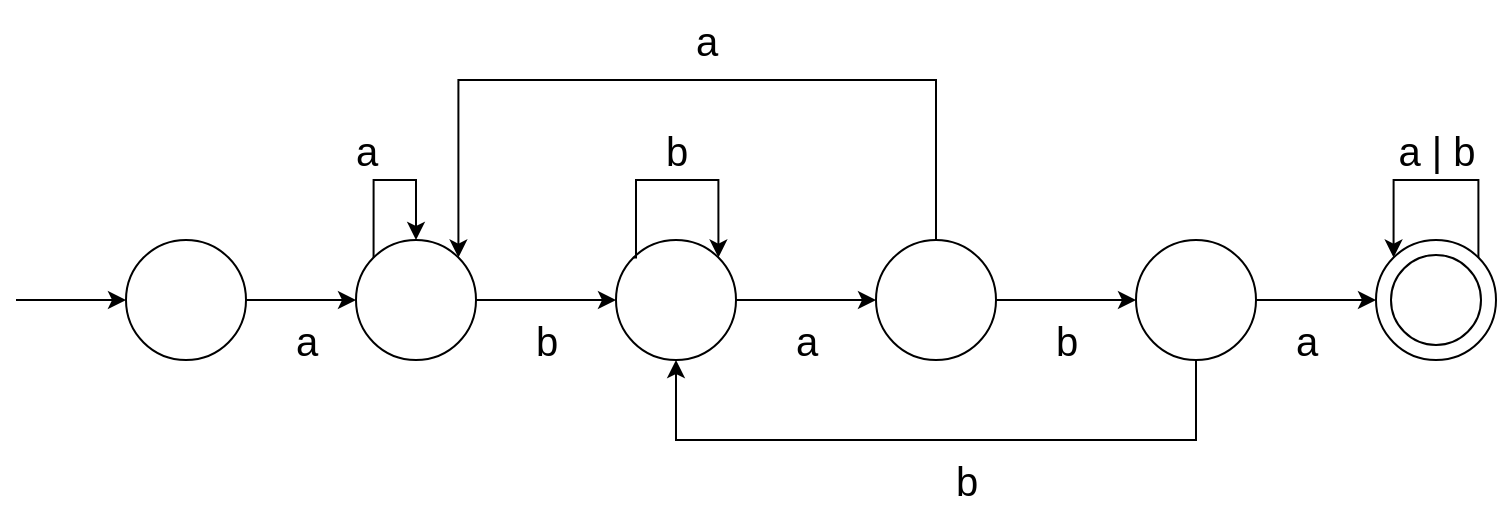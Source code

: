 <mxfile version="20.6.2" type="device" pages="4"><diagram id="Nda4DDpyQeUgGdMabcd2" name="Page-1"><mxGraphModel dx="1422" dy="868" grid="1" gridSize="10" guides="1" tooltips="1" connect="1" arrows="1" fold="1" page="1" pageScale="1" pageWidth="850" pageHeight="1100" math="0" shadow="0"><root><mxCell id="0"/><mxCell id="1" parent="0"/><mxCell id="hbj4_mj2Ig3EaHPRWXAQ-1" style="edgeStyle=orthogonalEdgeStyle;rounded=0;orthogonalLoop=1;jettySize=auto;html=1;startArrow=classic;startFill=1;endArrow=none;endFill=0;fontSize=20;" edge="1" parent="1" source="hbj4_mj2Ig3EaHPRWXAQ-2"><mxGeometry relative="1" as="geometry"><mxPoint x="90" y="460" as="targetPoint"/></mxGeometry></mxCell><mxCell id="hbj4_mj2Ig3EaHPRWXAQ-2" value="" style="ellipse;whiteSpace=wrap;html=1;aspect=fixed;fontSize=20;" vertex="1" parent="1"><mxGeometry x="145" y="430" width="60" height="60" as="geometry"/></mxCell><mxCell id="hbj4_mj2Ig3EaHPRWXAQ-3" style="edgeStyle=orthogonalEdgeStyle;rounded=0;orthogonalLoop=1;jettySize=auto;html=1;entryX=1;entryY=0.5;entryDx=0;entryDy=0;startArrow=classic;startFill=1;endArrow=none;endFill=0;fontSize=20;" edge="1" parent="1" source="hbj4_mj2Ig3EaHPRWXAQ-5" target="hbj4_mj2Ig3EaHPRWXAQ-2"><mxGeometry relative="1" as="geometry"/></mxCell><mxCell id="hbj4_mj2Ig3EaHPRWXAQ-4" style="edgeStyle=orthogonalEdgeStyle;rounded=0;orthogonalLoop=1;jettySize=auto;html=1;entryX=0.5;entryY=1;entryDx=0;entryDy=0;startArrow=classic;startFill=1;endArrow=none;endFill=0;exitX=1;exitY=0;exitDx=0;exitDy=0;fontSize=20;" edge="1" parent="1" source="hbj4_mj2Ig3EaHPRWXAQ-5" target="hbj4_mj2Ig3EaHPRWXAQ-10"><mxGeometry relative="1" as="geometry"><Array as="points"><mxPoint x="311" y="350"/><mxPoint x="550" y="350"/></Array></mxGeometry></mxCell><mxCell id="hbj4_mj2Ig3EaHPRWXAQ-5" value="" style="ellipse;whiteSpace=wrap;html=1;aspect=fixed;fontSize=20;" vertex="1" parent="1"><mxGeometry x="260" y="430" width="60" height="60" as="geometry"/></mxCell><mxCell id="hbj4_mj2Ig3EaHPRWXAQ-6" style="edgeStyle=orthogonalEdgeStyle;rounded=0;orthogonalLoop=1;jettySize=auto;html=1;entryX=1;entryY=0.5;entryDx=0;entryDy=0;startArrow=classic;startFill=1;endArrow=none;endFill=0;fontSize=20;" edge="1" parent="1" source="hbj4_mj2Ig3EaHPRWXAQ-8" target="hbj4_mj2Ig3EaHPRWXAQ-5"><mxGeometry relative="1" as="geometry"/></mxCell><mxCell id="hbj4_mj2Ig3EaHPRWXAQ-7" style="edgeStyle=orthogonalEdgeStyle;rounded=0;orthogonalLoop=1;jettySize=auto;html=1;entryX=0.5;entryY=0;entryDx=0;entryDy=0;startArrow=classic;startFill=1;endArrow=none;endFill=0;exitX=0.5;exitY=1;exitDx=0;exitDy=0;fontSize=20;" edge="1" parent="1" source="hbj4_mj2Ig3EaHPRWXAQ-8" target="hbj4_mj2Ig3EaHPRWXAQ-12"><mxGeometry relative="1" as="geometry"><Array as="points"><mxPoint x="420" y="530"/><mxPoint x="680" y="530"/></Array></mxGeometry></mxCell><mxCell id="hbj4_mj2Ig3EaHPRWXAQ-8" value="" style="ellipse;whiteSpace=wrap;html=1;aspect=fixed;fontSize=20;" vertex="1" parent="1"><mxGeometry x="390" y="430" width="60" height="60" as="geometry"/></mxCell><mxCell id="hbj4_mj2Ig3EaHPRWXAQ-9" style="edgeStyle=orthogonalEdgeStyle;rounded=0;orthogonalLoop=1;jettySize=auto;html=1;entryX=1;entryY=0.5;entryDx=0;entryDy=0;startArrow=classic;startFill=1;endArrow=none;endFill=0;fontSize=20;" edge="1" parent="1" source="hbj4_mj2Ig3EaHPRWXAQ-10" target="hbj4_mj2Ig3EaHPRWXAQ-8"><mxGeometry relative="1" as="geometry"/></mxCell><mxCell id="hbj4_mj2Ig3EaHPRWXAQ-10" value="" style="ellipse;whiteSpace=wrap;html=1;aspect=fixed;fontSize=20;" vertex="1" parent="1"><mxGeometry x="520" y="430" width="60" height="60" as="geometry"/></mxCell><mxCell id="hbj4_mj2Ig3EaHPRWXAQ-11" style="edgeStyle=orthogonalEdgeStyle;rounded=0;orthogonalLoop=1;jettySize=auto;html=1;entryX=1;entryY=0.5;entryDx=0;entryDy=0;startArrow=classic;startFill=1;endArrow=none;endFill=0;fontSize=20;" edge="1" parent="1" source="hbj4_mj2Ig3EaHPRWXAQ-12" target="hbj4_mj2Ig3EaHPRWXAQ-10"><mxGeometry relative="1" as="geometry"/></mxCell><mxCell id="hbj4_mj2Ig3EaHPRWXAQ-12" value="" style="ellipse;whiteSpace=wrap;html=1;aspect=fixed;fontSize=20;" vertex="1" parent="1"><mxGeometry x="650" y="430" width="60" height="60" as="geometry"/></mxCell><mxCell id="hbj4_mj2Ig3EaHPRWXAQ-13" style="edgeStyle=orthogonalEdgeStyle;rounded=0;orthogonalLoop=1;jettySize=auto;html=1;entryX=1;entryY=0.5;entryDx=0;entryDy=0;startArrow=classic;startFill=1;endArrow=none;endFill=0;fontSize=20;" edge="1" parent="1" source="hbj4_mj2Ig3EaHPRWXAQ-14" target="hbj4_mj2Ig3EaHPRWXAQ-12"><mxGeometry relative="1" as="geometry"/></mxCell><mxCell id="hbj4_mj2Ig3EaHPRWXAQ-14" value="" style="ellipse;whiteSpace=wrap;html=1;aspect=fixed;fontSize=20;" vertex="1" parent="1"><mxGeometry x="770" y="430" width="60" height="60" as="geometry"/></mxCell><mxCell id="hbj4_mj2Ig3EaHPRWXAQ-15" style="edgeStyle=orthogonalEdgeStyle;rounded=0;orthogonalLoop=1;jettySize=auto;html=1;entryX=1;entryY=0;entryDx=0;entryDy=0;startArrow=classic;startFill=1;endArrow=none;endFill=0;exitX=0;exitY=0;exitDx=0;exitDy=0;fontSize=20;" edge="1" parent="1" source="hbj4_mj2Ig3EaHPRWXAQ-14" target="hbj4_mj2Ig3EaHPRWXAQ-14"><mxGeometry relative="1" as="geometry"><Array as="points"><mxPoint x="789" y="400"/><mxPoint x="831" y="400"/></Array></mxGeometry></mxCell><mxCell id="hbj4_mj2Ig3EaHPRWXAQ-16" value="a" style="text;html=1;align=center;verticalAlign=middle;resizable=0;points=[];autosize=1;strokeColor=none;fillColor=none;fontSize=20;" vertex="1" parent="1"><mxGeometry x="220" y="460" width="30" height="40" as="geometry"/></mxCell><mxCell id="hbj4_mj2Ig3EaHPRWXAQ-17" value="b" style="text;html=1;align=center;verticalAlign=middle;resizable=0;points=[];autosize=1;strokeColor=none;fillColor=none;fontSize=20;" vertex="1" parent="1"><mxGeometry x="340" y="460" width="30" height="40" as="geometry"/></mxCell><mxCell id="hbj4_mj2Ig3EaHPRWXAQ-18" value="a" style="text;html=1;align=center;verticalAlign=middle;resizable=0;points=[];autosize=1;strokeColor=none;fillColor=none;fontSize=20;" vertex="1" parent="1"><mxGeometry x="470" y="460" width="30" height="40" as="geometry"/></mxCell><mxCell id="hbj4_mj2Ig3EaHPRWXAQ-19" value="b" style="text;html=1;align=center;verticalAlign=middle;resizable=0;points=[];autosize=1;strokeColor=none;fillColor=none;fontSize=20;" vertex="1" parent="1"><mxGeometry x="600" y="460" width="30" height="40" as="geometry"/></mxCell><mxCell id="hbj4_mj2Ig3EaHPRWXAQ-20" value="a" style="text;html=1;align=center;verticalAlign=middle;resizable=0;points=[];autosize=1;strokeColor=none;fillColor=none;fontSize=20;" vertex="1" parent="1"><mxGeometry x="720" y="460" width="30" height="40" as="geometry"/></mxCell><mxCell id="hbj4_mj2Ig3EaHPRWXAQ-21" value="a | b" style="text;html=1;align=center;verticalAlign=middle;resizable=0;points=[];autosize=1;strokeColor=none;fillColor=none;fontSize=20;" vertex="1" parent="1"><mxGeometry x="770" y="365" width="60" height="40" as="geometry"/></mxCell><mxCell id="hbj4_mj2Ig3EaHPRWXAQ-22" style="edgeStyle=orthogonalEdgeStyle;rounded=0;orthogonalLoop=1;jettySize=auto;html=1;exitX=0.5;exitY=0;exitDx=0;exitDy=0;entryX=0;entryY=0;entryDx=0;entryDy=0;startArrow=classic;startFill=1;endArrow=none;endFill=0;fontSize=20;" edge="1" parent="1" source="hbj4_mj2Ig3EaHPRWXAQ-5" target="hbj4_mj2Ig3EaHPRWXAQ-5"><mxGeometry relative="1" as="geometry"><Array as="points"><mxPoint x="290" y="400"/><mxPoint x="269" y="400"/></Array></mxGeometry></mxCell><mxCell id="hbj4_mj2Ig3EaHPRWXAQ-23" value="a" style="text;html=1;align=center;verticalAlign=middle;resizable=0;points=[];autosize=1;strokeColor=none;fillColor=none;fontSize=20;" vertex="1" parent="1"><mxGeometry x="250" y="365" width="30" height="40" as="geometry"/></mxCell><mxCell id="hbj4_mj2Ig3EaHPRWXAQ-24" value="a" style="text;html=1;align=center;verticalAlign=middle;resizable=0;points=[];autosize=1;strokeColor=none;fillColor=none;fontSize=20;" vertex="1" parent="1"><mxGeometry x="420" y="310" width="30" height="40" as="geometry"/></mxCell><mxCell id="hbj4_mj2Ig3EaHPRWXAQ-25" value="b" style="text;html=1;align=center;verticalAlign=middle;resizable=0;points=[];autosize=1;strokeColor=none;fillColor=none;fontSize=20;" vertex="1" parent="1"><mxGeometry x="550" y="530" width="30" height="40" as="geometry"/></mxCell><mxCell id="hbj4_mj2Ig3EaHPRWXAQ-26" style="edgeStyle=orthogonalEdgeStyle;rounded=0;orthogonalLoop=1;jettySize=auto;html=1;entryX=0;entryY=0;entryDx=0;entryDy=0;startArrow=classic;startFill=1;endArrow=none;endFill=0;fontSize=20;exitX=1;exitY=0;exitDx=0;exitDy=0;" edge="1" parent="1" source="hbj4_mj2Ig3EaHPRWXAQ-8" target="hbj4_mj2Ig3EaHPRWXAQ-8"><mxGeometry relative="1" as="geometry"><Array as="points"><mxPoint x="441" y="400"/><mxPoint x="400" y="400"/><mxPoint x="400" y="439"/></Array><mxPoint x="470" y="430" as="sourcePoint"/></mxGeometry></mxCell><mxCell id="hbj4_mj2Ig3EaHPRWXAQ-27" value="b" style="text;html=1;align=center;verticalAlign=middle;resizable=0;points=[];autosize=1;strokeColor=none;fillColor=none;fontSize=20;" vertex="1" parent="1"><mxGeometry x="405" y="365" width="30" height="40" as="geometry"/></mxCell><mxCell id="hbj4_mj2Ig3EaHPRWXAQ-28" value="" style="ellipse;whiteSpace=wrap;html=1;aspect=fixed;fontSize=20;" vertex="1" parent="1"><mxGeometry x="777.5" y="437.5" width="45" height="45" as="geometry"/></mxCell></root></mxGraphModel></diagram><diagram id="roZiXHA6-c5xY7Y6pQ0r" name="Page-2"><mxGraphModel dx="1422" dy="868" grid="1" gridSize="10" guides="1" tooltips="1" connect="1" arrows="1" fold="1" page="1" pageScale="1" pageWidth="850" pageHeight="1100" math="0" shadow="0"><root><mxCell id="0"/><mxCell id="1" parent="0"/><mxCell id="v49XTbVi4lq94kP8Du1q-1" style="edgeStyle=orthogonalEdgeStyle;rounded=0;orthogonalLoop=1;jettySize=auto;html=1;startArrow=classic;startFill=1;endArrow=none;endFill=0;fontSize=20;" edge="1" parent="1" source="v49XTbVi4lq94kP8Du1q-2"><mxGeometry relative="1" as="geometry"><mxPoint x="90" y="460" as="targetPoint"/></mxGeometry></mxCell><mxCell id="v49XTbVi4lq94kP8Du1q-2" value="" style="ellipse;whiteSpace=wrap;html=1;aspect=fixed;fontSize=20;" vertex="1" parent="1"><mxGeometry x="145" y="430" width="60" height="60" as="geometry"/></mxCell><mxCell id="v49XTbVi4lq94kP8Du1q-3" style="edgeStyle=orthogonalEdgeStyle;rounded=0;orthogonalLoop=1;jettySize=auto;html=1;entryX=1;entryY=0.5;entryDx=0;entryDy=0;startArrow=classic;startFill=1;endArrow=none;endFill=0;fontSize=20;" edge="1" parent="1" source="v49XTbVi4lq94kP8Du1q-5" target="v49XTbVi4lq94kP8Du1q-2"><mxGeometry relative="1" as="geometry"/></mxCell><mxCell id="v49XTbVi4lq94kP8Du1q-32" style="edgeStyle=orthogonalEdgeStyle;rounded=0;orthogonalLoop=1;jettySize=auto;html=1;entryX=0.5;entryY=1;entryDx=0;entryDy=0;fontSize=20;startArrow=classic;startFill=1;endArrow=none;endFill=0;" edge="1" parent="1" source="v49XTbVi4lq94kP8Du1q-5" target="v49XTbVi4lq94kP8Du1q-8"><mxGeometry relative="1" as="geometry"><Array as="points"><mxPoint x="290" y="510"/><mxPoint x="420" y="510"/></Array></mxGeometry></mxCell><mxCell id="v49XTbVi4lq94kP8Du1q-35" style="edgeStyle=orthogonalEdgeStyle;rounded=0;orthogonalLoop=1;jettySize=auto;html=1;entryX=0.5;entryY=1;entryDx=0;entryDy=0;fontSize=20;startArrow=classic;startFill=1;endArrow=none;endFill=0;" edge="1" parent="1" source="v49XTbVi4lq94kP8Du1q-5" target="v49XTbVi4lq94kP8Du1q-10"><mxGeometry relative="1" as="geometry"><Array as="points"><mxPoint x="290" y="560"/><mxPoint x="550" y="560"/></Array></mxGeometry></mxCell><mxCell id="v49XTbVi4lq94kP8Du1q-5" value="" style="ellipse;whiteSpace=wrap;html=1;aspect=fixed;fontSize=20;" vertex="1" parent="1"><mxGeometry x="260" y="430" width="60" height="60" as="geometry"/></mxCell><mxCell id="v49XTbVi4lq94kP8Du1q-6" style="edgeStyle=orthogonalEdgeStyle;rounded=0;orthogonalLoop=1;jettySize=auto;html=1;entryX=1;entryY=0.5;entryDx=0;entryDy=0;startArrow=classic;startFill=1;endArrow=none;endFill=0;fontSize=20;" edge="1" parent="1" source="v49XTbVi4lq94kP8Du1q-8" target="v49XTbVi4lq94kP8Du1q-5"><mxGeometry relative="1" as="geometry"/></mxCell><mxCell id="v49XTbVi4lq94kP8Du1q-30" style="edgeStyle=orthogonalEdgeStyle;rounded=0;orthogonalLoop=1;jettySize=auto;html=1;entryX=0.5;entryY=0;entryDx=0;entryDy=0;fontSize=20;startArrow=classic;startFill=1;endArrow=none;endFill=0;" edge="1" parent="1" source="v49XTbVi4lq94kP8Du1q-8" target="v49XTbVi4lq94kP8Du1q-2"><mxGeometry relative="1" as="geometry"><Array as="points"><mxPoint x="420" y="400"/><mxPoint x="175" y="400"/></Array></mxGeometry></mxCell><mxCell id="v49XTbVi4lq94kP8Du1q-8" value="" style="ellipse;whiteSpace=wrap;html=1;aspect=fixed;fontSize=20;" vertex="1" parent="1"><mxGeometry x="390" y="430" width="60" height="60" as="geometry"/></mxCell><mxCell id="v49XTbVi4lq94kP8Du1q-9" style="edgeStyle=orthogonalEdgeStyle;rounded=0;orthogonalLoop=1;jettySize=auto;html=1;entryX=1;entryY=0.5;entryDx=0;entryDy=0;startArrow=classic;startFill=1;endArrow=none;endFill=0;fontSize=20;" edge="1" parent="1" source="v49XTbVi4lq94kP8Du1q-10" target="v49XTbVi4lq94kP8Du1q-8"><mxGeometry relative="1" as="geometry"/></mxCell><mxCell id="v49XTbVi4lq94kP8Du1q-10" value="" style="ellipse;whiteSpace=wrap;html=1;aspect=fixed;fontSize=20;" vertex="1" parent="1"><mxGeometry x="520" y="430" width="60" height="60" as="geometry"/></mxCell><mxCell id="v49XTbVi4lq94kP8Du1q-11" style="edgeStyle=orthogonalEdgeStyle;rounded=0;orthogonalLoop=1;jettySize=auto;html=1;entryX=1;entryY=0.5;entryDx=0;entryDy=0;startArrow=classic;startFill=1;endArrow=none;endFill=0;fontSize=20;" edge="1" parent="1" source="v49XTbVi4lq94kP8Du1q-12" target="v49XTbVi4lq94kP8Du1q-10"><mxGeometry relative="1" as="geometry"/></mxCell><mxCell id="v49XTbVi4lq94kP8Du1q-37" style="edgeStyle=orthogonalEdgeStyle;rounded=0;orthogonalLoop=1;jettySize=auto;html=1;entryX=0.5;entryY=1;entryDx=0;entryDy=0;fontSize=20;startArrow=classic;startFill=1;endArrow=none;endFill=0;" edge="1" parent="1" source="v49XTbVi4lq94kP8Du1q-12" target="v49XTbVi4lq94kP8Du1q-14"><mxGeometry relative="1" as="geometry"><Array as="points"><mxPoint x="680" y="520"/><mxPoint x="800" y="520"/></Array></mxGeometry></mxCell><mxCell id="v49XTbVi4lq94kP8Du1q-12" value="" style="ellipse;whiteSpace=wrap;html=1;aspect=fixed;fontSize=20;" vertex="1" parent="1"><mxGeometry x="650" y="430" width="60" height="60" as="geometry"/></mxCell><mxCell id="v49XTbVi4lq94kP8Du1q-13" style="edgeStyle=orthogonalEdgeStyle;rounded=0;orthogonalLoop=1;jettySize=auto;html=1;entryX=1;entryY=0.5;entryDx=0;entryDy=0;startArrow=classic;startFill=1;endArrow=none;endFill=0;fontSize=20;" edge="1" parent="1" source="v49XTbVi4lq94kP8Du1q-14" target="v49XTbVi4lq94kP8Du1q-12"><mxGeometry relative="1" as="geometry"/></mxCell><mxCell id="v49XTbVi4lq94kP8Du1q-14" value="" style="ellipse;whiteSpace=wrap;html=1;aspect=fixed;fontSize=20;" vertex="1" parent="1"><mxGeometry x="770" y="430" width="60" height="60" as="geometry"/></mxCell><mxCell id="v49XTbVi4lq94kP8Du1q-16" value="0" style="text;html=1;align=center;verticalAlign=middle;resizable=0;points=[];autosize=1;strokeColor=none;fillColor=none;fontSize=20;" vertex="1" parent="1"><mxGeometry x="220" y="460" width="30" height="40" as="geometry"/></mxCell><mxCell id="v49XTbVi4lq94kP8Du1q-17" value="1" style="text;html=1;align=center;verticalAlign=middle;resizable=0;points=[];autosize=1;strokeColor=none;fillColor=none;fontSize=20;" vertex="1" parent="1"><mxGeometry x="340" y="460" width="30" height="40" as="geometry"/></mxCell><mxCell id="v49XTbVi4lq94kP8Du1q-19" value="1" style="text;html=1;align=center;verticalAlign=middle;resizable=0;points=[];autosize=1;strokeColor=none;fillColor=none;fontSize=20;" vertex="1" parent="1"><mxGeometry x="600" y="460" width="30" height="40" as="geometry"/></mxCell><mxCell id="v49XTbVi4lq94kP8Du1q-20" value="0" style="text;html=1;align=center;verticalAlign=middle;resizable=0;points=[];autosize=1;strokeColor=none;fillColor=none;fontSize=20;" vertex="1" parent="1"><mxGeometry x="720" y="460" width="30" height="40" as="geometry"/></mxCell><mxCell id="v49XTbVi4lq94kP8Du1q-28" value="" style="ellipse;whiteSpace=wrap;html=1;aspect=fixed;fontSize=20;" vertex="1" parent="1"><mxGeometry x="777.5" y="437.5" width="45" height="45" as="geometry"/></mxCell><mxCell id="v49XTbVi4lq94kP8Du1q-29" value="" style="ellipse;whiteSpace=wrap;html=1;aspect=fixed;fontSize=20;" vertex="1" parent="1"><mxGeometry x="657.5" y="437.5" width="45" height="45" as="geometry"/></mxCell><mxCell id="v49XTbVi4lq94kP8Du1q-31" value="1" style="text;html=1;align=center;verticalAlign=middle;resizable=0;points=[];autosize=1;strokeColor=none;fillColor=none;fontSize=20;" vertex="1" parent="1"><mxGeometry x="280" y="360" width="30" height="40" as="geometry"/></mxCell><mxCell id="v49XTbVi4lq94kP8Du1q-33" value="0" style="text;html=1;align=center;verticalAlign=middle;resizable=0;points=[];autosize=1;strokeColor=none;fillColor=none;fontSize=20;" vertex="1" parent="1"><mxGeometry x="340" y="510" width="30" height="40" as="geometry"/></mxCell><mxCell id="v49XTbVi4lq94kP8Du1q-34" value="1" style="text;html=1;align=center;verticalAlign=middle;resizable=0;points=[];autosize=1;strokeColor=none;fillColor=none;fontSize=20;" vertex="1" parent="1"><mxGeometry x="470" y="460" width="30" height="40" as="geometry"/></mxCell><mxCell id="v49XTbVi4lq94kP8Du1q-36" value="0" style="text;html=1;align=center;verticalAlign=middle;resizable=0;points=[];autosize=1;strokeColor=none;fillColor=none;fontSize=20;" vertex="1" parent="1"><mxGeometry x="405" y="560" width="30" height="40" as="geometry"/></mxCell><mxCell id="v49XTbVi4lq94kP8Du1q-38" value="1" style="text;html=1;align=center;verticalAlign=middle;resizable=0;points=[];autosize=1;strokeColor=none;fillColor=none;fontSize=20;" vertex="1" parent="1"><mxGeometry x="720" y="520" width="30" height="40" as="geometry"/></mxCell><mxCell id="v49XTbVi4lq94kP8Du1q-39" style="edgeStyle=orthogonalEdgeStyle;rounded=0;orthogonalLoop=1;jettySize=auto;html=1;entryX=0;entryY=0;entryDx=0;entryDy=0;fontSize=20;startArrow=classic;startFill=1;endArrow=none;endFill=0;exitX=1;exitY=0;exitDx=0;exitDy=0;" edge="1" parent="1" source="v49XTbVi4lq94kP8Du1q-12" target="v49XTbVi4lq94kP8Du1q-12"><mxGeometry relative="1" as="geometry"><mxPoint x="740" y="420" as="sourcePoint"/><Array as="points"><mxPoint x="701" y="400"/><mxPoint x="659" y="400"/></Array></mxGeometry></mxCell><mxCell id="v49XTbVi4lq94kP8Du1q-40" value="1" style="text;html=1;align=center;verticalAlign=middle;resizable=0;points=[];autosize=1;strokeColor=none;fillColor=none;fontSize=20;" vertex="1" parent="1"><mxGeometry x="665" y="360" width="30" height="40" as="geometry"/></mxCell></root></mxGraphModel></diagram><diagram id="EyBrYapSG4NLMbTKTuyA" name="Page-3"><mxGraphModel dx="1422" dy="868" grid="1" gridSize="10" guides="1" tooltips="1" connect="1" arrows="1" fold="1" page="1" pageScale="1" pageWidth="850" pageHeight="1100" math="0" shadow="0"><root><mxCell id="0"/><mxCell id="1" parent="0"/><mxCell id="hbIJbJluS3hqxEuJfKJR-39" style="edgeStyle=orthogonalEdgeStyle;rounded=0;orthogonalLoop=1;jettySize=auto;html=1;fontSize=20;startArrow=classic;startFill=1;endArrow=none;endFill=0;" edge="1" parent="1" source="gBuQsFi--d1lMF5kpWma-2"><mxGeometry relative="1" as="geometry"><mxPoint x="90" y="505" as="targetPoint"/></mxGeometry></mxCell><mxCell id="gBuQsFi--d1lMF5kpWma-2" value="" style="ellipse;whiteSpace=wrap;html=1;aspect=fixed;fontSize=20;" vertex="1" parent="1"><mxGeometry x="140" y="475" width="60" height="60" as="geometry"/></mxCell><mxCell id="gBuQsFi--d1lMF5kpWma-35" style="edgeStyle=orthogonalEdgeStyle;rounded=0;orthogonalLoop=1;jettySize=auto;html=1;entryX=0.5;entryY=0;entryDx=0;entryDy=0;fontSize=20;startArrow=classic;startFill=1;endArrow=none;endFill=0;" edge="1" parent="1" source="gBuQsFi--d1lMF5kpWma-30" target="gBuQsFi--d1lMF5kpWma-2"><mxGeometry relative="1" as="geometry"/></mxCell><mxCell id="gBuQsFi--d1lMF5kpWma-30" value="" style="ellipse;whiteSpace=wrap;html=1;aspect=fixed;fontSize=20;" vertex="1" parent="1"><mxGeometry x="240" y="350" width="60" height="60" as="geometry"/></mxCell><mxCell id="gBuQsFi--d1lMF5kpWma-36" style="edgeStyle=orthogonalEdgeStyle;rounded=0;orthogonalLoop=1;jettySize=auto;html=1;entryX=0.5;entryY=1;entryDx=0;entryDy=0;fontSize=20;startArrow=classic;startFill=1;endArrow=none;endFill=0;" edge="1" parent="1" source="gBuQsFi--d1lMF5kpWma-31" target="gBuQsFi--d1lMF5kpWma-2"><mxGeometry relative="1" as="geometry"/></mxCell><mxCell id="gBuQsFi--d1lMF5kpWma-31" value="" style="ellipse;whiteSpace=wrap;html=1;aspect=fixed;fontSize=20;" vertex="1" parent="1"><mxGeometry x="240" y="610" width="60" height="60" as="geometry"/></mxCell><mxCell id="gBuQsFi--d1lMF5kpWma-38" style="edgeStyle=orthogonalEdgeStyle;rounded=0;orthogonalLoop=1;jettySize=auto;html=1;entryX=0.5;entryY=1;entryDx=0;entryDy=0;fontSize=20;startArrow=classic;startFill=1;endArrow=none;endFill=0;exitX=0;exitY=0.5;exitDx=0;exitDy=0;" edge="1" parent="1" source="gBuQsFi--d1lMF5kpWma-32" target="gBuQsFi--d1lMF5kpWma-30"><mxGeometry relative="1" as="geometry"><Array as="points"><mxPoint x="270" y="508"/></Array></mxGeometry></mxCell><mxCell id="gBuQsFi--d1lMF5kpWma-32" value="" style="ellipse;whiteSpace=wrap;html=1;aspect=fixed;fontSize=20;" vertex="1" parent="1"><mxGeometry x="496" y="477.5" width="60" height="60" as="geometry"/></mxCell><mxCell id="gBuQsFi--d1lMF5kpWma-39" style="edgeStyle=orthogonalEdgeStyle;rounded=0;orthogonalLoop=1;jettySize=auto;html=1;entryX=1;entryY=0.5;entryDx=0;entryDy=0;fontSize=20;startArrow=classic;startFill=1;endArrow=none;endFill=0;" edge="1" parent="1" source="gBuQsFi--d1lMF5kpWma-34" target="gBuQsFi--d1lMF5kpWma-32"><mxGeometry relative="1" as="geometry"/></mxCell><mxCell id="gBuQsFi--d1lMF5kpWma-34" value="" style="ellipse;whiteSpace=wrap;html=1;aspect=fixed;fontSize=20;" vertex="1" parent="1"><mxGeometry x="626" y="477.5" width="60" height="60" as="geometry"/></mxCell><mxCell id="gBuQsFi--d1lMF5kpWma-41" style="edgeStyle=orthogonalEdgeStyle;rounded=0;orthogonalLoop=1;jettySize=auto;html=1;entryX=0;entryY=0;entryDx=0;entryDy=0;fontSize=20;startArrow=classic;startFill=1;endArrow=none;endFill=0;exitX=1;exitY=0;exitDx=0;exitDy=0;" edge="1" parent="1" source="gBuQsFi--d1lMF5kpWma-31" target="gBuQsFi--d1lMF5kpWma-31"><mxGeometry relative="1" as="geometry"><Array as="points"><mxPoint x="291" y="570"/><mxPoint x="249" y="570"/></Array></mxGeometry></mxCell><mxCell id="gBuQsFi--d1lMF5kpWma-44" style="edgeStyle=orthogonalEdgeStyle;rounded=0;orthogonalLoop=1;jettySize=auto;html=1;entryX=1;entryY=0;entryDx=0;entryDy=0;fontSize=20;startArrow=classic;startFill=1;endArrow=none;endFill=0;exitX=1;exitY=1;exitDx=0;exitDy=0;" edge="1" parent="1" source="gBuQsFi--d1lMF5kpWma-34" target="gBuQsFi--d1lMF5kpWma-34"><mxGeometry relative="1" as="geometry"><mxPoint x="645" y="567.5" as="sourcePoint"/><Array as="points"><mxPoint x="725" y="528.5"/><mxPoint x="725" y="486.5"/></Array></mxGeometry></mxCell><mxCell id="gArbP-_FEfLuA45rIK1P-1" value="0" style="text;html=1;align=center;verticalAlign=middle;resizable=0;points=[];autosize=1;strokeColor=none;fillColor=none;fontSize=20;" vertex="1" parent="1"><mxGeometry x="180" y="340" width="30" height="40" as="geometry"/></mxCell><mxCell id="gArbP-_FEfLuA45rIK1P-2" value="1-9" style="text;html=1;align=center;verticalAlign=middle;resizable=0;points=[];autosize=1;strokeColor=none;fillColor=none;fontSize=20;" vertex="1" parent="1"><mxGeometry x="170" y="640" width="50" height="40" as="geometry"/></mxCell><mxCell id="gArbP-_FEfLuA45rIK1P-3" value="x|X" style="text;html=1;align=center;verticalAlign=middle;resizable=0;points=[];autosize=1;strokeColor=none;fillColor=none;fontSize=20;" vertex="1" parent="1"><mxGeometry x="452.5" y="510" width="50" height="40" as="geometry"/></mxCell><mxCell id="gArbP-_FEfLuA45rIK1P-4" value="0-7" style="text;html=1;align=center;verticalAlign=middle;resizable=0;points=[];autosize=1;strokeColor=none;fillColor=none;fontSize=20;" vertex="1" parent="1"><mxGeometry x="381" y="449.5" width="50" height="40" as="geometry"/></mxCell><mxCell id="gArbP-_FEfLuA45rIK1P-5" value="0-9&lt;br&gt;a-f&lt;br&gt;A-F" style="text;html=1;align=center;verticalAlign=middle;resizable=0;points=[];autosize=1;strokeColor=none;fillColor=none;fontSize=20;" vertex="1" parent="1"><mxGeometry x="556" y="507.5" width="60" height="90" as="geometry"/></mxCell><mxCell id="gArbP-_FEfLuA45rIK1P-6" value="0-9&lt;br&gt;a-f&lt;br&gt;A-F" style="text;html=1;align=center;verticalAlign=middle;resizable=0;points=[];autosize=1;strokeColor=none;fillColor=none;fontSize=20;" vertex="1" parent="1"><mxGeometry x="725" y="467.5" width="60" height="90" as="geometry"/></mxCell><mxCell id="gArbP-_FEfLuA45rIK1P-7" value="0-9" style="text;html=1;align=center;verticalAlign=middle;resizable=0;points=[];autosize=1;strokeColor=none;fillColor=none;fontSize=20;" vertex="1" parent="1"><mxGeometry x="245" y="530" width="50" height="40" as="geometry"/></mxCell><mxCell id="hbIJbJluS3hqxEuJfKJR-1" value="" style="ellipse;whiteSpace=wrap;html=1;aspect=fixed;fontSize=20;" vertex="1" parent="1"><mxGeometry x="247.5" y="357.5" width="45" height="45" as="geometry"/></mxCell><mxCell id="hbIJbJluS3hqxEuJfKJR-2" value="" style="ellipse;whiteSpace=wrap;html=1;aspect=fixed;fontSize=20;" vertex="1" parent="1"><mxGeometry x="247.5" y="617.5" width="45" height="45" as="geometry"/></mxCell><mxCell id="hbIJbJluS3hqxEuJfKJR-3" value="" style="ellipse;whiteSpace=wrap;html=1;aspect=fixed;fontSize=20;" vertex="1" parent="1"><mxGeometry x="633.5" y="485" width="45" height="45" as="geometry"/></mxCell><mxCell id="hbIJbJluS3hqxEuJfKJR-7" style="edgeStyle=orthogonalEdgeStyle;rounded=0;orthogonalLoop=1;jettySize=auto;html=1;fontSize=20;startArrow=classic;startFill=1;endArrow=none;endFill=0;entryX=0;entryY=0;entryDx=0;entryDy=0;" edge="1" parent="1" source="hbIJbJluS3hqxEuJfKJR-5" target="gBuQsFi--d1lMF5kpWma-30"><mxGeometry relative="1" as="geometry"><mxPoint x="291" y="260" as="targetPoint"/></mxGeometry></mxCell><mxCell id="leVxuak_UU6jy4CsJe_O-10" style="edgeStyle=orthogonalEdgeStyle;rounded=0;orthogonalLoop=1;jettySize=auto;html=1;entryX=1;entryY=0.5;entryDx=0;entryDy=0;fontSize=25;startArrow=classic;startFill=1;endArrow=none;endFill=0;exitX=0.5;exitY=0;exitDx=0;exitDy=0;" edge="1" parent="1" source="hbIJbJluS3hqxEuJfKJR-5" target="leVxuak_UU6jy4CsJe_O-2"><mxGeometry relative="1" as="geometry"><Array as="points"><mxPoint x="523" y="70"/><mxPoint x="740" y="70"/><mxPoint x="740" y="300"/><mxPoint x="530" y="300"/><mxPoint x="530" y="370"/><mxPoint x="436" y="370"/></Array></mxGeometry></mxCell><mxCell id="hbIJbJluS3hqxEuJfKJR-5" value="" style="ellipse;whiteSpace=wrap;html=1;aspect=fixed;fontSize=20;" vertex="1" parent="1"><mxGeometry x="492.5" y="110" width="60" height="60" as="geometry"/></mxCell><mxCell id="hbIJbJluS3hqxEuJfKJR-8" style="edgeStyle=orthogonalEdgeStyle;rounded=0;orthogonalLoop=1;jettySize=auto;html=1;fontSize=20;startArrow=classic;startFill=1;endArrow=none;endFill=0;" edge="1" parent="1" source="hbIJbJluS3hqxEuJfKJR-6" target="hbIJbJluS3hqxEuJfKJR-5"><mxGeometry relative="1" as="geometry"/></mxCell><mxCell id="hbIJbJluS3hqxEuJfKJR-6" value="" style="ellipse;whiteSpace=wrap;html=1;aspect=fixed;fontSize=20;" vertex="1" parent="1"><mxGeometry x="632.5" y="110" width="60" height="60" as="geometry"/></mxCell><mxCell id="hbIJbJluS3hqxEuJfKJR-10" value="u|U" style="text;html=1;align=center;verticalAlign=middle;resizable=0;points=[];autosize=1;strokeColor=none;fillColor=none;fontSize=20;" vertex="1" parent="1"><mxGeometry x="422.5" y="140" width="50" height="40" as="geometry"/></mxCell><mxCell id="hbIJbJluS3hqxEuJfKJR-11" value="" style="ellipse;whiteSpace=wrap;html=1;aspect=fixed;fontSize=20;" vertex="1" parent="1"><mxGeometry x="500" y="117.5" width="45" height="45" as="geometry"/></mxCell><mxCell id="hbIJbJluS3hqxEuJfKJR-14" style="edgeStyle=orthogonalEdgeStyle;rounded=0;orthogonalLoop=1;jettySize=auto;html=1;fontSize=20;startArrow=classic;startFill=1;endArrow=none;endFill=0;entryX=1;entryY=0;entryDx=0;entryDy=0;" edge="1" parent="1" source="hbIJbJluS3hqxEuJfKJR-15" target="gBuQsFi--d1lMF5kpWma-30"><mxGeometry relative="1" as="geometry"><mxPoint x="292.5" y="250" as="targetPoint"/></mxGeometry></mxCell><mxCell id="leVxuak_UU6jy4CsJe_O-8" style="edgeStyle=orthogonalEdgeStyle;rounded=0;orthogonalLoop=1;jettySize=auto;html=1;entryX=1;entryY=0;entryDx=0;entryDy=0;fontSize=25;startArrow=classic;startFill=1;endArrow=none;endFill=0;" edge="1" parent="1" source="hbIJbJluS3hqxEuJfKJR-15" target="leVxuak_UU6jy4CsJe_O-2"><mxGeometry relative="1" as="geometry"><Array as="points"><mxPoint x="500" y="320"/><mxPoint x="427" y="320"/></Array></mxGeometry></mxCell><mxCell id="hbIJbJluS3hqxEuJfKJR-15" value="" style="ellipse;whiteSpace=wrap;html=1;aspect=fixed;fontSize=20;" vertex="1" parent="1"><mxGeometry x="492.5" y="200" width="60" height="60" as="geometry"/></mxCell><mxCell id="hbIJbJluS3hqxEuJfKJR-16" value="l|L" style="text;html=1;align=center;verticalAlign=middle;resizable=0;points=[];autosize=1;strokeColor=none;fillColor=none;fontSize=20;" vertex="1" parent="1"><mxGeometry x="420" y="230" width="40" height="40" as="geometry"/></mxCell><mxCell id="hbIJbJluS3hqxEuJfKJR-17" value="" style="ellipse;whiteSpace=wrap;html=1;aspect=fixed;fontSize=20;" vertex="1" parent="1"><mxGeometry x="500" y="207.5" width="45" height="45" as="geometry"/></mxCell><mxCell id="hbIJbJluS3hqxEuJfKJR-18" value="l|L" style="text;html=1;align=center;verticalAlign=middle;resizable=0;points=[];autosize=1;strokeColor=none;fillColor=none;fontSize=20;" vertex="1" parent="1"><mxGeometry x="572.5" y="140" width="40" height="40" as="geometry"/></mxCell><mxCell id="hbIJbJluS3hqxEuJfKJR-19" value="" style="ellipse;whiteSpace=wrap;html=1;aspect=fixed;fontSize=20;" vertex="1" parent="1"><mxGeometry x="640" y="117.5" width="45" height="45" as="geometry"/></mxCell><mxCell id="hbIJbJluS3hqxEuJfKJR-20" style="edgeStyle=orthogonalEdgeStyle;rounded=0;orthogonalLoop=1;jettySize=auto;html=1;fontSize=20;startArrow=classic;startFill=1;endArrow=none;endFill=0;entryX=1;entryY=0.5;entryDx=0;entryDy=0;" edge="1" parent="1" source="hbIJbJluS3hqxEuJfKJR-21" target="hbIJbJluS3hqxEuJfKJR-15"><mxGeometry relative="1" as="geometry"><mxPoint x="566.25" y="220" as="targetPoint"/></mxGeometry></mxCell><mxCell id="hbIJbJluS3hqxEuJfKJR-21" value="" style="ellipse;whiteSpace=wrap;html=1;aspect=fixed;fontSize=20;" vertex="1" parent="1"><mxGeometry x="632.5" y="200" width="60" height="60" as="geometry"/></mxCell><mxCell id="hbIJbJluS3hqxEuJfKJR-22" value="u|U" style="text;html=1;align=center;verticalAlign=middle;resizable=0;points=[];autosize=1;strokeColor=none;fillColor=none;fontSize=20;" vertex="1" parent="1"><mxGeometry x="571.25" y="230" width="50" height="40" as="geometry"/></mxCell><mxCell id="hbIJbJluS3hqxEuJfKJR-23" value="" style="ellipse;whiteSpace=wrap;html=1;aspect=fixed;fontSize=20;" vertex="1" parent="1"><mxGeometry x="640" y="207.5" width="45" height="45" as="geometry"/></mxCell><mxCell id="hbIJbJluS3hqxEuJfKJR-41" style="edgeStyle=orthogonalEdgeStyle;rounded=0;orthogonalLoop=1;jettySize=auto;html=1;entryX=1;entryY=1;entryDx=0;entryDy=0;fontSize=20;startArrow=classic;startFill=1;endArrow=none;endFill=0;" edge="1" parent="1" source="hbIJbJluS3hqxEuJfKJR-27" target="gBuQsFi--d1lMF5kpWma-31"><mxGeometry relative="1" as="geometry"/></mxCell><mxCell id="hbIJbJluS3hqxEuJfKJR-27" value="" style="ellipse;whiteSpace=wrap;html=1;aspect=fixed;fontSize=20;" vertex="1" parent="1"><mxGeometry x="376" y="716" width="60" height="60" as="geometry"/></mxCell><mxCell id="hbIJbJluS3hqxEuJfKJR-28" style="edgeStyle=orthogonalEdgeStyle;rounded=0;orthogonalLoop=1;jettySize=auto;html=1;fontSize=20;startArrow=classic;startFill=1;endArrow=none;endFill=0;" edge="1" parent="1" source="hbIJbJluS3hqxEuJfKJR-29" target="hbIJbJluS3hqxEuJfKJR-27"><mxGeometry relative="1" as="geometry"/></mxCell><mxCell id="hbIJbJluS3hqxEuJfKJR-29" value="" style="ellipse;whiteSpace=wrap;html=1;aspect=fixed;fontSize=20;" vertex="1" parent="1"><mxGeometry x="516" y="716" width="60" height="60" as="geometry"/></mxCell><mxCell id="hbIJbJluS3hqxEuJfKJR-30" value="" style="ellipse;whiteSpace=wrap;html=1;aspect=fixed;fontSize=20;" vertex="1" parent="1"><mxGeometry x="383.5" y="723.5" width="45" height="45" as="geometry"/></mxCell><mxCell id="hbIJbJluS3hqxEuJfKJR-42" style="edgeStyle=orthogonalEdgeStyle;rounded=0;orthogonalLoop=1;jettySize=auto;html=1;entryX=0;entryY=1;entryDx=0;entryDy=0;fontSize=20;startArrow=classic;startFill=1;endArrow=none;endFill=0;" edge="1" parent="1" source="hbIJbJluS3hqxEuJfKJR-31" target="gBuQsFi--d1lMF5kpWma-31"><mxGeometry relative="1" as="geometry"/></mxCell><mxCell id="hbIJbJluS3hqxEuJfKJR-31" value="" style="ellipse;whiteSpace=wrap;html=1;aspect=fixed;fontSize=20;" vertex="1" parent="1"><mxGeometry x="376" y="806" width="60" height="60" as="geometry"/></mxCell><mxCell id="hbIJbJluS3hqxEuJfKJR-32" value="" style="ellipse;whiteSpace=wrap;html=1;aspect=fixed;fontSize=20;" vertex="1" parent="1"><mxGeometry x="383.5" y="813.5" width="45" height="45" as="geometry"/></mxCell><mxCell id="hbIJbJluS3hqxEuJfKJR-33" value="l|L" style="text;html=1;align=center;verticalAlign=middle;resizable=0;points=[];autosize=1;strokeColor=none;fillColor=none;fontSize=20;" vertex="1" parent="1"><mxGeometry x="456" y="746" width="40" height="40" as="geometry"/></mxCell><mxCell id="hbIJbJluS3hqxEuJfKJR-34" value="" style="ellipse;whiteSpace=wrap;html=1;aspect=fixed;fontSize=20;" vertex="1" parent="1"><mxGeometry x="523.5" y="723.5" width="45" height="45" as="geometry"/></mxCell><mxCell id="hbIJbJluS3hqxEuJfKJR-35" style="edgeStyle=orthogonalEdgeStyle;rounded=0;orthogonalLoop=1;jettySize=auto;html=1;fontSize=20;startArrow=classic;startFill=1;endArrow=none;endFill=0;entryX=1;entryY=0.5;entryDx=0;entryDy=0;" edge="1" parent="1" source="hbIJbJluS3hqxEuJfKJR-36" target="hbIJbJluS3hqxEuJfKJR-31"><mxGeometry relative="1" as="geometry"><mxPoint x="449.75" y="826" as="targetPoint"/></mxGeometry></mxCell><mxCell id="hbIJbJluS3hqxEuJfKJR-36" value="" style="ellipse;whiteSpace=wrap;html=1;aspect=fixed;fontSize=20;" vertex="1" parent="1"><mxGeometry x="516" y="806" width="60" height="60" as="geometry"/></mxCell><mxCell id="hbIJbJluS3hqxEuJfKJR-37" value="u|U" style="text;html=1;align=center;verticalAlign=middle;resizable=0;points=[];autosize=1;strokeColor=none;fillColor=none;fontSize=20;" vertex="1" parent="1"><mxGeometry x="454.75" y="836" width="50" height="40" as="geometry"/></mxCell><mxCell id="hbIJbJluS3hqxEuJfKJR-38" value="" style="ellipse;whiteSpace=wrap;html=1;aspect=fixed;fontSize=20;" vertex="1" parent="1"><mxGeometry x="523.5" y="813.5" width="45" height="45" as="geometry"/></mxCell><mxCell id="hbIJbJluS3hqxEuJfKJR-43" value="u|U" style="text;html=1;align=center;verticalAlign=middle;resizable=0;points=[];autosize=1;strokeColor=none;fillColor=none;fontSize=20;" vertex="1" parent="1"><mxGeometry x="292.5" y="706" width="50" height="40" as="geometry"/></mxCell><mxCell id="hbIJbJluS3hqxEuJfKJR-44" value="l|L" style="text;html=1;align=center;verticalAlign=middle;resizable=0;points=[];autosize=1;strokeColor=none;fillColor=none;fontSize=20;" vertex="1" parent="1"><mxGeometry x="292.5" y="836" width="40" height="40" as="geometry"/></mxCell><mxCell id="hbIJbJluS3hqxEuJfKJR-57" style="edgeStyle=orthogonalEdgeStyle;rounded=0;orthogonalLoop=1;jettySize=auto;html=1;entryX=0.5;entryY=0;entryDx=0;entryDy=0;fontSize=20;startArrow=classic;startFill=1;endArrow=none;endFill=0;" edge="1" parent="1" source="hbIJbJluS3hqxEuJfKJR-45" target="gBuQsFi--d1lMF5kpWma-34"><mxGeometry relative="1" as="geometry"/></mxCell><mxCell id="hbIJbJluS3hqxEuJfKJR-45" value="" style="ellipse;whiteSpace=wrap;html=1;aspect=fixed;fontSize=20;" vertex="1" parent="1"><mxGeometry x="823" y="405.5" width="60" height="60" as="geometry"/></mxCell><mxCell id="hbIJbJluS3hqxEuJfKJR-46" style="edgeStyle=orthogonalEdgeStyle;rounded=0;orthogonalLoop=1;jettySize=auto;html=1;fontSize=20;startArrow=classic;startFill=1;endArrow=none;endFill=0;" edge="1" parent="1" source="hbIJbJluS3hqxEuJfKJR-47" target="hbIJbJluS3hqxEuJfKJR-45"><mxGeometry relative="1" as="geometry"/></mxCell><mxCell id="hbIJbJluS3hqxEuJfKJR-47" value="" style="ellipse;whiteSpace=wrap;html=1;aspect=fixed;fontSize=20;" vertex="1" parent="1"><mxGeometry x="963" y="405.5" width="60" height="60" as="geometry"/></mxCell><mxCell id="hbIJbJluS3hqxEuJfKJR-48" value="" style="ellipse;whiteSpace=wrap;html=1;aspect=fixed;fontSize=20;" vertex="1" parent="1"><mxGeometry x="830.5" y="413" width="45" height="45" as="geometry"/></mxCell><mxCell id="hbIJbJluS3hqxEuJfKJR-59" style="edgeStyle=orthogonalEdgeStyle;rounded=0;orthogonalLoop=1;jettySize=auto;html=1;entryX=0.5;entryY=1;entryDx=0;entryDy=0;fontSize=20;startArrow=classic;startFill=1;endArrow=none;endFill=0;" edge="1" parent="1" source="hbIJbJluS3hqxEuJfKJR-49" target="gBuQsFi--d1lMF5kpWma-34"><mxGeometry relative="1" as="geometry"/></mxCell><mxCell id="hbIJbJluS3hqxEuJfKJR-49" value="" style="ellipse;whiteSpace=wrap;html=1;aspect=fixed;fontSize=20;" vertex="1" parent="1"><mxGeometry x="823" y="557.5" width="60" height="60" as="geometry"/></mxCell><mxCell id="hbIJbJluS3hqxEuJfKJR-50" value="" style="ellipse;whiteSpace=wrap;html=1;aspect=fixed;fontSize=20;" vertex="1" parent="1"><mxGeometry x="830.5" y="565" width="45" height="45" as="geometry"/></mxCell><mxCell id="hbIJbJluS3hqxEuJfKJR-51" value="l|L" style="text;html=1;align=center;verticalAlign=middle;resizable=0;points=[];autosize=1;strokeColor=none;fillColor=none;fontSize=20;" vertex="1" parent="1"><mxGeometry x="901.75" y="390" width="40" height="40" as="geometry"/></mxCell><mxCell id="hbIJbJluS3hqxEuJfKJR-52" value="" style="ellipse;whiteSpace=wrap;html=1;aspect=fixed;fontSize=20;" vertex="1" parent="1"><mxGeometry x="970.5" y="413" width="45" height="45" as="geometry"/></mxCell><mxCell id="hbIJbJluS3hqxEuJfKJR-53" style="edgeStyle=orthogonalEdgeStyle;rounded=0;orthogonalLoop=1;jettySize=auto;html=1;fontSize=20;startArrow=classic;startFill=1;endArrow=none;endFill=0;entryX=1;entryY=0.5;entryDx=0;entryDy=0;" edge="1" parent="1" source="hbIJbJluS3hqxEuJfKJR-54" target="hbIJbJluS3hqxEuJfKJR-49"><mxGeometry relative="1" as="geometry"><mxPoint x="896.75" y="577.5" as="targetPoint"/></mxGeometry></mxCell><mxCell id="hbIJbJluS3hqxEuJfKJR-54" value="" style="ellipse;whiteSpace=wrap;html=1;aspect=fixed;fontSize=20;" vertex="1" parent="1"><mxGeometry x="963" y="557.5" width="60" height="60" as="geometry"/></mxCell><mxCell id="hbIJbJluS3hqxEuJfKJR-55" value="u|U" style="text;html=1;align=center;verticalAlign=middle;resizable=0;points=[];autosize=1;strokeColor=none;fillColor=none;fontSize=20;" vertex="1" parent="1"><mxGeometry x="901.75" y="587.5" width="50" height="40" as="geometry"/></mxCell><mxCell id="hbIJbJluS3hqxEuJfKJR-56" value="" style="ellipse;whiteSpace=wrap;html=1;aspect=fixed;fontSize=20;" vertex="1" parent="1"><mxGeometry x="970.5" y="565" width="45" height="45" as="geometry"/></mxCell><mxCell id="hbIJbJluS3hqxEuJfKJR-60" value="u|U" style="text;html=1;align=center;verticalAlign=middle;resizable=0;points=[];autosize=1;strokeColor=none;fillColor=none;fontSize=20;" vertex="1" parent="1"><mxGeometry x="725" y="390" width="50" height="40" as="geometry"/></mxCell><mxCell id="hbIJbJluS3hqxEuJfKJR-61" value="l|L" style="text;html=1;align=center;verticalAlign=middle;resizable=0;points=[];autosize=1;strokeColor=none;fillColor=none;fontSize=20;" vertex="1" parent="1"><mxGeometry x="730" y="587.5" width="40" height="40" as="geometry"/></mxCell><mxCell id="leVxuak_UU6jy4CsJe_O-4" style="edgeStyle=orthogonalEdgeStyle;rounded=0;orthogonalLoop=1;jettySize=auto;html=1;entryX=1;entryY=0.5;entryDx=0;entryDy=0;fontSize=25;startArrow=classic;startFill=1;endArrow=none;endFill=0;" edge="1" parent="1" source="leVxuak_UU6jy4CsJe_O-2" target="gBuQsFi--d1lMF5kpWma-30"><mxGeometry relative="1" as="geometry"/></mxCell><mxCell id="leVxuak_UU6jy4CsJe_O-2" value="" style="ellipse;whiteSpace=wrap;html=1;aspect=fixed;fontSize=20;" vertex="1" parent="1"><mxGeometry x="376" y="350" width="60" height="60" as="geometry"/></mxCell><mxCell id="leVxuak_UU6jy4CsJe_O-3" value="" style="ellipse;whiteSpace=wrap;html=1;aspect=fixed;fontSize=20;" vertex="1" parent="1"><mxGeometry x="383.5" y="357.5" width="45" height="45" as="geometry"/></mxCell><mxCell id="leVxuak_UU6jy4CsJe_O-5" value="0-7" style="text;html=1;align=center;verticalAlign=middle;resizable=0;points=[];autosize=1;strokeColor=none;fillColor=none;fontSize=20;" vertex="1" parent="1"><mxGeometry x="310" y="340" width="50" height="40" as="geometry"/></mxCell><mxCell id="leVxuak_UU6jy4CsJe_O-7" style="edgeStyle=orthogonalEdgeStyle;rounded=0;orthogonalLoop=1;jettySize=auto;html=1;entryX=0;entryY=1;entryDx=0;entryDy=0;fontSize=25;startArrow=classic;startFill=1;endArrow=none;endFill=0;exitX=1;exitY=1;exitDx=0;exitDy=0;" edge="1" parent="1" source="leVxuak_UU6jy4CsJe_O-2" target="leVxuak_UU6jy4CsJe_O-2"><mxGeometry relative="1" as="geometry"><Array as="points"><mxPoint x="427" y="450"/><mxPoint x="385" y="450"/></Array></mxGeometry></mxCell><mxCell id="leVxuak_UU6jy4CsJe_O-9" value="l|L" style="text;html=1;align=center;verticalAlign=middle;resizable=0;points=[];autosize=1;strokeColor=none;fillColor=none;fontSize=20;" vertex="1" parent="1"><mxGeometry x="452.5" y="317.5" width="40" height="40" as="geometry"/></mxCell><mxCell id="leVxuak_UU6jy4CsJe_O-11" value="u|U" style="text;html=1;align=center;verticalAlign=middle;resizable=0;points=[];autosize=1;strokeColor=none;fillColor=none;fontSize=20;" vertex="1" parent="1"><mxGeometry x="740" y="160" width="50" height="40" as="geometry"/></mxCell></root></mxGraphModel></diagram><diagram id="welhN1R32HAb95YbVOHI" name="Page-4"><mxGraphModel dx="1185" dy="723" grid="1" gridSize="10" guides="1" tooltips="1" connect="1" arrows="1" fold="1" page="1" pageScale="1" pageWidth="850" pageHeight="1100" math="0" shadow="0"><root><mxCell id="0"/><mxCell id="1" parent="0"/><mxCell id="_Nyw7Vhb2etLW3Ikiole-11" style="edgeStyle=orthogonalEdgeStyle;rounded=0;orthogonalLoop=1;jettySize=auto;html=1;fontSize=25;startArrow=classic;startFill=1;endArrow=none;endFill=0;" edge="1" parent="1" source="_Nyw7Vhb2etLW3Ikiole-1"><mxGeometry relative="1" as="geometry"><mxPoint x="200" y="505" as="targetPoint"/></mxGeometry></mxCell><mxCell id="_Nyw7Vhb2etLW3Ikiole-1" value="" style="ellipse;whiteSpace=wrap;html=1;aspect=fixed;fontSize=25;" vertex="1" parent="1"><mxGeometry x="230" y="475" width="60" height="60" as="geometry"/></mxCell><mxCell id="_Nyw7Vhb2etLW3Ikiole-12" style="edgeStyle=orthogonalEdgeStyle;rounded=0;orthogonalLoop=1;jettySize=auto;html=1;entryX=1;entryY=0.5;entryDx=0;entryDy=0;fontSize=25;startArrow=classic;startFill=1;endArrow=none;endFill=0;" edge="1" parent="1" source="_Nyw7Vhb2etLW3Ikiole-3" target="_Nyw7Vhb2etLW3Ikiole-1"><mxGeometry relative="1" as="geometry"/></mxCell><mxCell id="_Nyw7Vhb2etLW3Ikiole-3" value="" style="ellipse;whiteSpace=wrap;html=1;aspect=fixed;fontSize=25;" vertex="1" parent="1"><mxGeometry x="330" y="475" width="60" height="60" as="geometry"/></mxCell><mxCell id="_Nyw7Vhb2etLW3Ikiole-13" style="edgeStyle=orthogonalEdgeStyle;rounded=0;orthogonalLoop=1;jettySize=auto;html=1;entryX=1;entryY=0.5;entryDx=0;entryDy=0;fontSize=25;startArrow=classic;startFill=1;endArrow=none;endFill=0;" edge="1" parent="1" source="_Nyw7Vhb2etLW3Ikiole-5" target="_Nyw7Vhb2etLW3Ikiole-3"><mxGeometry relative="1" as="geometry"/></mxCell><mxCell id="_Nyw7Vhb2etLW3Ikiole-5" value="" style="ellipse;whiteSpace=wrap;html=1;aspect=fixed;fontSize=25;" vertex="1" parent="1"><mxGeometry x="430" y="475" width="60" height="60" as="geometry"/></mxCell><mxCell id="_Nyw7Vhb2etLW3Ikiole-14" style="edgeStyle=orthogonalEdgeStyle;rounded=0;orthogonalLoop=1;jettySize=auto;html=1;entryX=1;entryY=0.5;entryDx=0;entryDy=0;fontSize=25;startArrow=classic;startFill=1;endArrow=none;endFill=0;" edge="1" parent="1" source="_Nyw7Vhb2etLW3Ikiole-6" target="_Nyw7Vhb2etLW3Ikiole-5"><mxGeometry relative="1" as="geometry"/></mxCell><mxCell id="_Nyw7Vhb2etLW3Ikiole-6" value="" style="ellipse;whiteSpace=wrap;html=1;aspect=fixed;fontSize=25;" vertex="1" parent="1"><mxGeometry x="530" y="475" width="60" height="60" as="geometry"/></mxCell><mxCell id="_Nyw7Vhb2etLW3Ikiole-15" style="edgeStyle=orthogonalEdgeStyle;rounded=0;orthogonalLoop=1;jettySize=auto;html=1;entryX=1;entryY=0.5;entryDx=0;entryDy=0;fontSize=25;startArrow=classic;startFill=1;endArrow=none;endFill=0;" edge="1" parent="1" source="_Nyw7Vhb2etLW3Ikiole-7" target="_Nyw7Vhb2etLW3Ikiole-6"><mxGeometry relative="1" as="geometry"/></mxCell><mxCell id="AcHs15Kq69fTKPwe69Oe-2" style="edgeStyle=orthogonalEdgeStyle;rounded=0;orthogonalLoop=1;jettySize=auto;html=1;entryX=0.5;entryY=0;entryDx=0;entryDy=0;fontSize=25;startArrow=classic;startFill=1;endArrow=none;endFill=0;" edge="1" parent="1" source="_Nyw7Vhb2etLW3Ikiole-7" target="_Nyw7Vhb2etLW3Ikiole-8"><mxGeometry relative="1" as="geometry"><Array as="points"><mxPoint x="680" y="430"/><mxPoint x="765" y="430"/></Array></mxGeometry></mxCell><mxCell id="AcHs15Kq69fTKPwe69Oe-3" style="edgeStyle=orthogonalEdgeStyle;rounded=0;orthogonalLoop=1;jettySize=auto;html=1;entryX=0.5;entryY=0;entryDx=0;entryDy=0;fontSize=25;startArrow=classic;startFill=1;endArrow=none;endFill=0;" edge="1" parent="1" source="_Nyw7Vhb2etLW3Ikiole-7" target="_Nyw7Vhb2etLW3Ikiole-9"><mxGeometry relative="1" as="geometry"><Array as="points"><mxPoint x="640" y="360"/><mxPoint x="870" y="360"/></Array></mxGeometry></mxCell><mxCell id="_Nyw7Vhb2etLW3Ikiole-7" value="" style="ellipse;whiteSpace=wrap;html=1;aspect=fixed;fontSize=25;" vertex="1" parent="1"><mxGeometry x="630" y="475" width="60" height="60" as="geometry"/></mxCell><mxCell id="_Nyw7Vhb2etLW3Ikiole-16" style="edgeStyle=orthogonalEdgeStyle;rounded=0;orthogonalLoop=1;jettySize=auto;html=1;entryX=1;entryY=0.5;entryDx=0;entryDy=0;fontSize=25;startArrow=classic;startFill=1;endArrow=none;endFill=0;" edge="1" parent="1" source="_Nyw7Vhb2etLW3Ikiole-8" target="_Nyw7Vhb2etLW3Ikiole-7"><mxGeometry relative="1" as="geometry"/></mxCell><mxCell id="_Nyw7Vhb2etLW3Ikiole-8" value="" style="ellipse;whiteSpace=wrap;html=1;aspect=fixed;fontSize=25;" vertex="1" parent="1"><mxGeometry x="735" y="475" width="60" height="60" as="geometry"/></mxCell><mxCell id="_Nyw7Vhb2etLW3Ikiole-17" style="edgeStyle=orthogonalEdgeStyle;rounded=0;orthogonalLoop=1;jettySize=auto;html=1;fontSize=25;startArrow=classic;startFill=1;endArrow=none;endFill=0;" edge="1" parent="1" source="_Nyw7Vhb2etLW3Ikiole-9" target="_Nyw7Vhb2etLW3Ikiole-8"><mxGeometry relative="1" as="geometry"/></mxCell><mxCell id="AcHs15Kq69fTKPwe69Oe-6" style="edgeStyle=orthogonalEdgeStyle;rounded=0;orthogonalLoop=1;jettySize=auto;html=1;fontSize=25;startArrow=classic;startFill=1;endArrow=none;endFill=0;entryX=0;entryY=1;entryDx=0;entryDy=0;" edge="1" parent="1" source="_Nyw7Vhb2etLW3Ikiole-9" target="_Nyw7Vhb2etLW3Ikiole-9"><mxGeometry relative="1" as="geometry"><mxPoint x="850" y="540" as="targetPoint"/><Array as="points"><mxPoint x="890" y="600"/><mxPoint x="850" y="600"/><mxPoint x="850" y="526"/></Array></mxGeometry></mxCell><mxCell id="_Nyw7Vhb2etLW3Ikiole-9" value="" style="ellipse;whiteSpace=wrap;html=1;aspect=fixed;fontSize=25;" vertex="1" parent="1"><mxGeometry x="840" y="475" width="60" height="60" as="geometry"/></mxCell><mxCell id="_Nyw7Vhb2etLW3Ikiole-18" style="edgeStyle=orthogonalEdgeStyle;rounded=0;orthogonalLoop=1;jettySize=auto;html=1;exitX=0;exitY=0.5;exitDx=0;exitDy=0;entryX=1;entryY=0.5;entryDx=0;entryDy=0;fontSize=25;startArrow=classic;startFill=1;endArrow=none;endFill=0;" edge="1" parent="1" source="_Nyw7Vhb2etLW3Ikiole-10" target="_Nyw7Vhb2etLW3Ikiole-9"><mxGeometry relative="1" as="geometry"/></mxCell><mxCell id="_Nyw7Vhb2etLW3Ikiole-10" value="" style="ellipse;whiteSpace=wrap;html=1;aspect=fixed;fontSize=25;" vertex="1" parent="1"><mxGeometry x="955" y="475" width="60" height="60" as="geometry"/></mxCell><mxCell id="FhUYLqEmPAqVhZQU7Ubp-1" value="" style="ellipse;whiteSpace=wrap;html=1;aspect=fixed;fontSize=25;" vertex="1" parent="1"><mxGeometry x="962.5" y="482.5" width="45" height="45" as="geometry"/></mxCell><mxCell id="IFzBuxP-cpF3JpAI45LY-1" value="&amp;lt;" style="text;html=1;align=center;verticalAlign=middle;resizable=0;points=[];autosize=1;strokeColor=none;fillColor=none;fontSize=25;" vertex="1" parent="1"><mxGeometry x="290" y="460" width="40" height="40" as="geometry"/></mxCell><mxCell id="IFzBuxP-cpF3JpAI45LY-2" value="!" style="text;html=1;align=center;verticalAlign=middle;resizable=0;points=[];autosize=1;strokeColor=none;fillColor=none;fontSize=25;" vertex="1" parent="1"><mxGeometry x="390" y="460" width="30" height="40" as="geometry"/></mxCell><mxCell id="IFzBuxP-cpF3JpAI45LY-3" value="-" style="text;html=1;align=center;verticalAlign=middle;resizable=0;points=[];autosize=1;strokeColor=none;fillColor=none;fontSize=25;" vertex="1" parent="1"><mxGeometry x="496" y="460" width="30" height="40" as="geometry"/></mxCell><mxCell id="IFzBuxP-cpF3JpAI45LY-4" value="-" style="text;html=1;align=center;verticalAlign=middle;resizable=0;points=[];autosize=1;strokeColor=none;fillColor=none;fontSize=25;" vertex="1" parent="1"><mxGeometry x="592" y="460" width="30" height="40" as="geometry"/></mxCell><mxCell id="IFzBuxP-cpF3JpAI45LY-5" value="-" style="text;html=1;align=center;verticalAlign=middle;resizable=0;points=[];autosize=1;strokeColor=none;fillColor=none;fontSize=25;" vertex="1" parent="1"><mxGeometry x="700" y="460" width="30" height="40" as="geometry"/></mxCell><mxCell id="IFzBuxP-cpF3JpAI45LY-6" value="-" style="text;html=1;align=center;verticalAlign=middle;resizable=0;points=[];autosize=1;strokeColor=none;fillColor=none;fontSize=25;" vertex="1" parent="1"><mxGeometry x="805" y="460" width="30" height="40" as="geometry"/></mxCell><mxCell id="IFzBuxP-cpF3JpAI45LY-7" value="&amp;gt;" style="text;html=1;align=center;verticalAlign=middle;resizable=0;points=[];autosize=1;strokeColor=none;fillColor=none;fontSize=25;" vertex="1" parent="1"><mxGeometry x="910" y="460" width="40" height="40" as="geometry"/></mxCell><mxCell id="IFzBuxP-cpF3JpAI45LY-8" style="edgeStyle=orthogonalEdgeStyle;rounded=0;orthogonalLoop=1;jettySize=auto;html=1;entryX=0;entryY=1;entryDx=0;entryDy=0;fontSize=25;startArrow=classic;startFill=1;endArrow=none;endFill=0;exitX=1;exitY=1;exitDx=0;exitDy=0;" edge="1" parent="1" source="_Nyw7Vhb2etLW3Ikiole-7" target="_Nyw7Vhb2etLW3Ikiole-7"><mxGeometry relative="1" as="geometry"><Array as="points"><mxPoint x="681" y="600"/><mxPoint x="639" y="600"/></Array></mxGeometry></mxCell><mxCell id="IFzBuxP-cpF3JpAI45LY-9" value="[^-]" style="text;html=1;align=center;verticalAlign=middle;resizable=0;points=[];autosize=1;strokeColor=none;fillColor=none;fontSize=25;" vertex="1" parent="1"><mxGeometry x="630" y="600" width="60" height="40" as="geometry"/></mxCell><mxCell id="AcHs15Kq69fTKPwe69Oe-4" value="[^-]" style="text;html=1;align=center;verticalAlign=middle;resizable=0;points=[];autosize=1;strokeColor=none;fillColor=none;fontSize=25;" vertex="1" parent="1"><mxGeometry x="695" y="390" width="60" height="40" as="geometry"/></mxCell><mxCell id="AcHs15Kq69fTKPwe69Oe-5" value="[^&amp;gt;-]" style="text;html=1;align=center;verticalAlign=middle;resizable=0;points=[];autosize=1;strokeColor=none;fillColor=none;fontSize=25;" vertex="1" parent="1"><mxGeometry x="730" y="320" width="70" height="40" as="geometry"/></mxCell><mxCell id="AcHs15Kq69fTKPwe69Oe-7" value="-" style="text;html=1;align=center;verticalAlign=middle;resizable=0;points=[];autosize=1;strokeColor=none;fillColor=none;fontSize=25;" vertex="1" parent="1"><mxGeometry x="855" y="600" width="30" height="40" as="geometry"/></mxCell></root></mxGraphModel></diagram></mxfile>